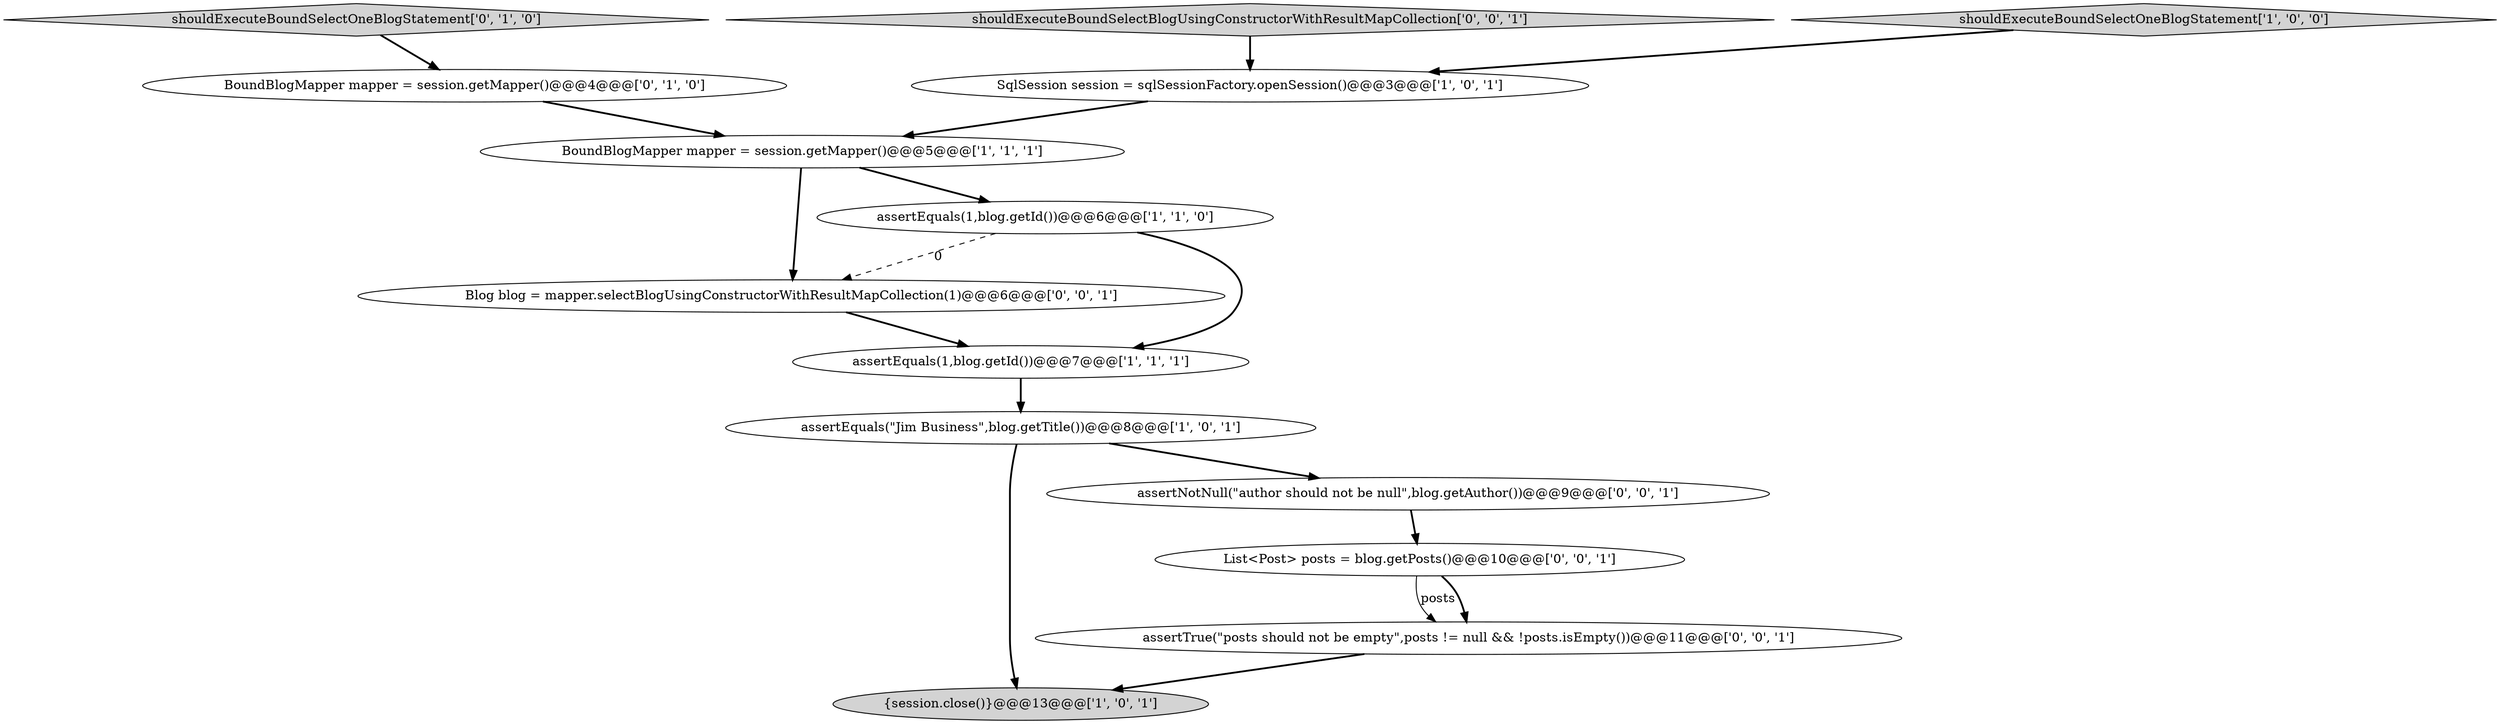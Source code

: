 digraph {
3 [style = filled, label = "SqlSession session = sqlSessionFactory.openSession()@@@3@@@['1', '0', '1']", fillcolor = white, shape = ellipse image = "AAA0AAABBB1BBB"];
1 [style = filled, label = "{session.close()}@@@13@@@['1', '0', '1']", fillcolor = lightgray, shape = ellipse image = "AAA0AAABBB1BBB"];
13 [style = filled, label = "shouldExecuteBoundSelectBlogUsingConstructorWithResultMapCollection['0', '0', '1']", fillcolor = lightgray, shape = diamond image = "AAA0AAABBB3BBB"];
12 [style = filled, label = "Blog blog = mapper.selectBlogUsingConstructorWithResultMapCollection(1)@@@6@@@['0', '0', '1']", fillcolor = white, shape = ellipse image = "AAA0AAABBB3BBB"];
4 [style = filled, label = "BoundBlogMapper mapper = session.getMapper()@@@5@@@['1', '1', '1']", fillcolor = white, shape = ellipse image = "AAA0AAABBB1BBB"];
10 [style = filled, label = "List<Post> posts = blog.getPosts()@@@10@@@['0', '0', '1']", fillcolor = white, shape = ellipse image = "AAA0AAABBB3BBB"];
7 [style = filled, label = "BoundBlogMapper mapper = session.getMapper()@@@4@@@['0', '1', '0']", fillcolor = white, shape = ellipse image = "AAA0AAABBB2BBB"];
11 [style = filled, label = "assertTrue(\"posts should not be empty\",posts != null && !posts.isEmpty())@@@11@@@['0', '0', '1']", fillcolor = white, shape = ellipse image = "AAA0AAABBB3BBB"];
8 [style = filled, label = "shouldExecuteBoundSelectOneBlogStatement['0', '1', '0']", fillcolor = lightgray, shape = diamond image = "AAA0AAABBB2BBB"];
2 [style = filled, label = "assertEquals(1,blog.getId())@@@6@@@['1', '1', '0']", fillcolor = white, shape = ellipse image = "AAA0AAABBB1BBB"];
9 [style = filled, label = "assertNotNull(\"author should not be null\",blog.getAuthor())@@@9@@@['0', '0', '1']", fillcolor = white, shape = ellipse image = "AAA0AAABBB3BBB"];
5 [style = filled, label = "assertEquals(\"Jim Business\",blog.getTitle())@@@8@@@['1', '0', '1']", fillcolor = white, shape = ellipse image = "AAA0AAABBB1BBB"];
0 [style = filled, label = "shouldExecuteBoundSelectOneBlogStatement['1', '0', '0']", fillcolor = lightgray, shape = diamond image = "AAA0AAABBB1BBB"];
6 [style = filled, label = "assertEquals(1,blog.getId())@@@7@@@['1', '1', '1']", fillcolor = white, shape = ellipse image = "AAA0AAABBB1BBB"];
0->3 [style = bold, label=""];
4->12 [style = bold, label=""];
5->1 [style = bold, label=""];
6->5 [style = bold, label=""];
2->12 [style = dashed, label="0"];
4->2 [style = bold, label=""];
7->4 [style = bold, label=""];
9->10 [style = bold, label=""];
13->3 [style = bold, label=""];
5->9 [style = bold, label=""];
10->11 [style = solid, label="posts"];
12->6 [style = bold, label=""];
11->1 [style = bold, label=""];
3->4 [style = bold, label=""];
2->6 [style = bold, label=""];
8->7 [style = bold, label=""];
10->11 [style = bold, label=""];
}
